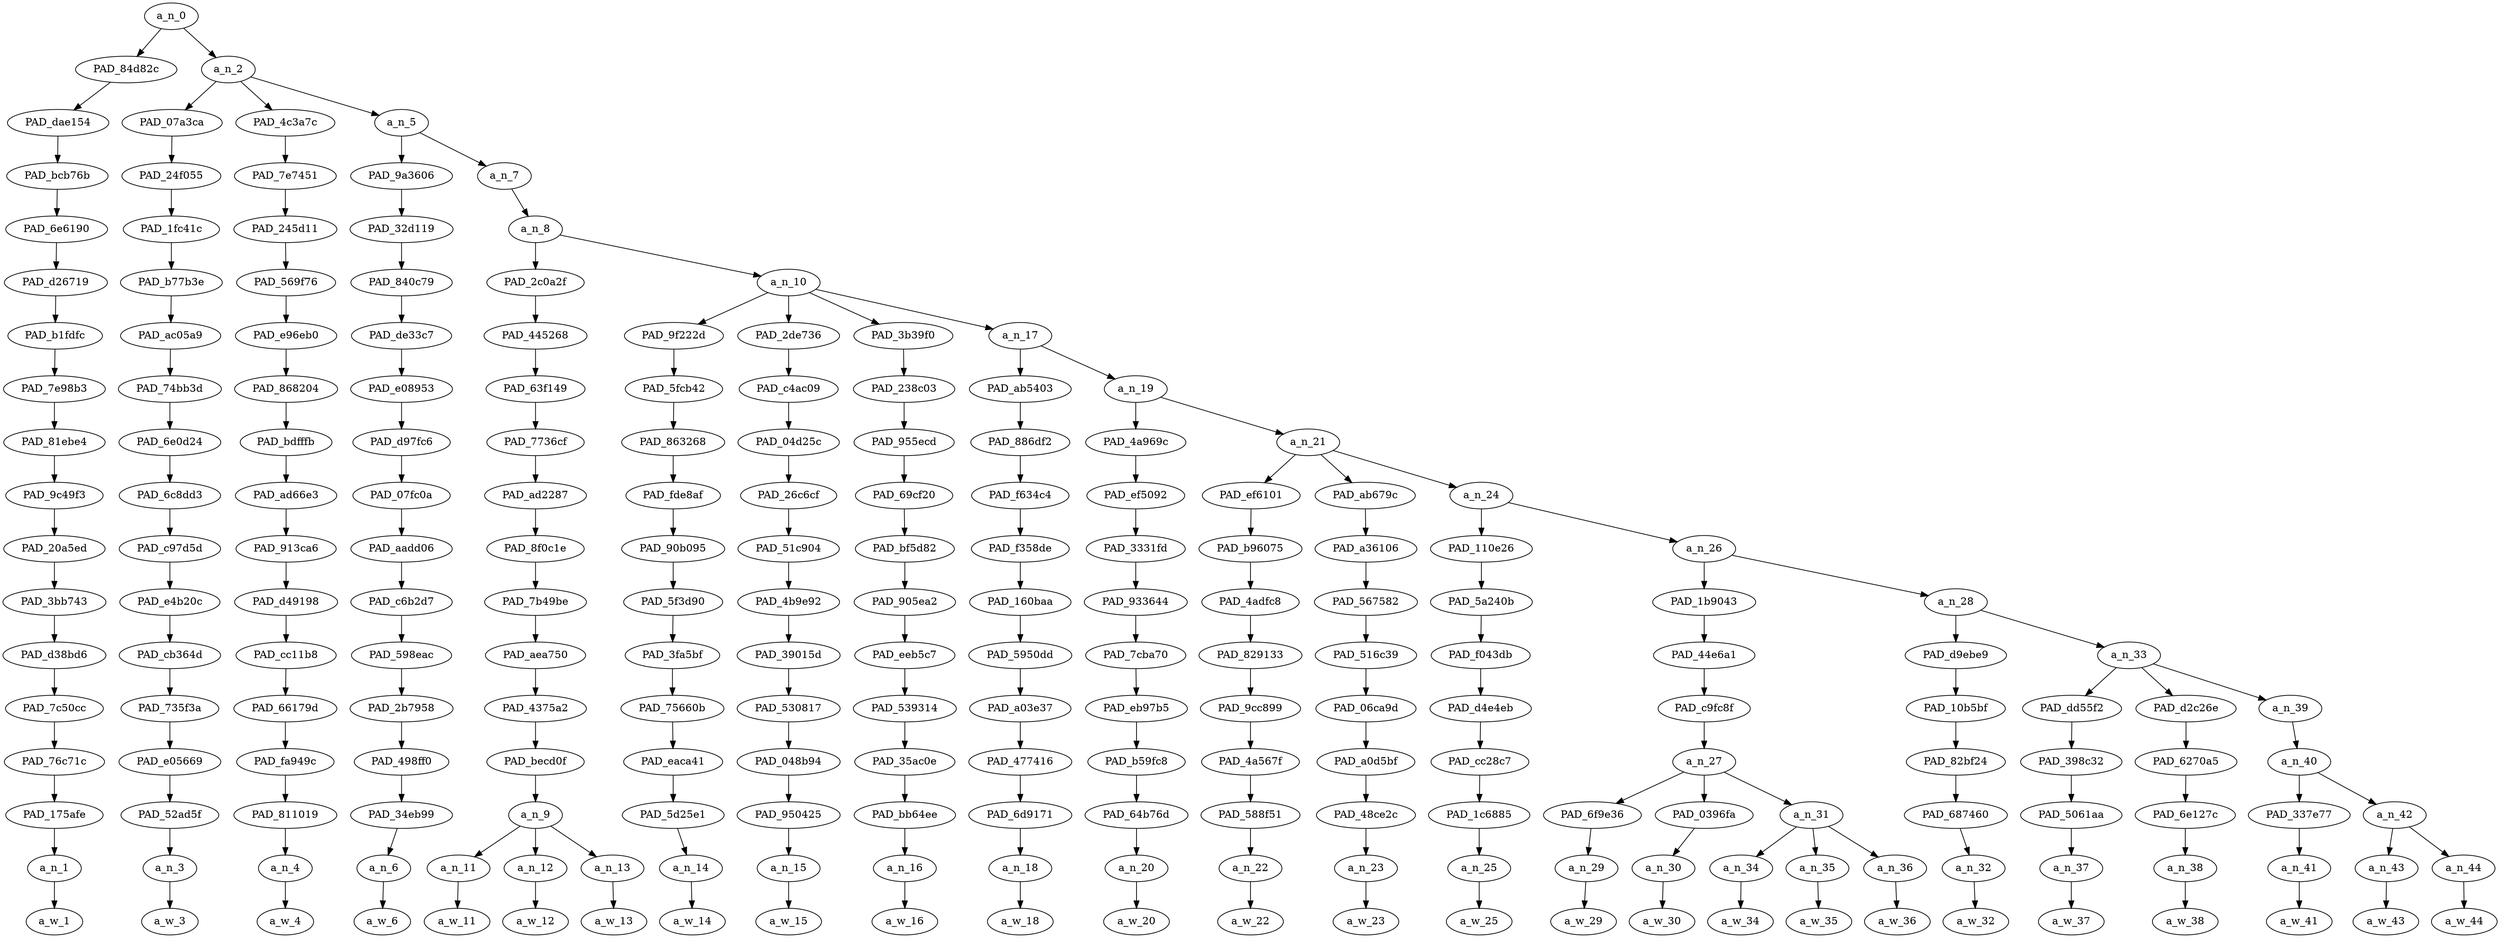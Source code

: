 strict digraph "" {
	a_n_0	[div_dir=1,
		index=0,
		level=17,
		pos="1.3249692563657407,17!",
		text_span="[0, 1, 2, 3, 4, 5, 6, 7, 8, 9, 10, 11, 12, 13, 14, 15, 16, 17, 18, 19, 20, 21, 22, 23, 24, 25]",
		value=1.00000000];
	PAD_84d82c	[div_dir=-1,
		index=0,
		level=16,
		pos="0.0,16!",
		text_span="[0]",
		value=0.04307182];
	a_n_0 -> PAD_84d82c;
	a_n_2	[div_dir=1,
		index=1,
		level=16,
		pos="2.6499385127314814,16!",
		text_span="[1, 2, 3, 4, 5, 6, 7, 8, 9, 10, 11, 12, 13, 14, 15, 16, 17, 18, 19, 20, 21, 22, 23, 24, 25]",
		value=0.95678660];
	a_n_0 -> a_n_2;
	PAD_dae154	[div_dir=-1,
		index=0,
		level=15,
		pos="0.0,15!",
		text_span="[0]",
		value=0.04307182];
	PAD_84d82c -> PAD_dae154;
	PAD_bcb76b	[div_dir=-1,
		index=0,
		level=14,
		pos="0.0,14!",
		text_span="[0]",
		value=0.04307182];
	PAD_dae154 -> PAD_bcb76b;
	PAD_6e6190	[div_dir=-1,
		index=0,
		level=13,
		pos="0.0,13!",
		text_span="[0]",
		value=0.04307182];
	PAD_bcb76b -> PAD_6e6190;
	PAD_d26719	[div_dir=-1,
		index=0,
		level=12,
		pos="0.0,12!",
		text_span="[0]",
		value=0.04307182];
	PAD_6e6190 -> PAD_d26719;
	PAD_b1fdfc	[div_dir=-1,
		index=0,
		level=11,
		pos="0.0,11!",
		text_span="[0]",
		value=0.04307182];
	PAD_d26719 -> PAD_b1fdfc;
	PAD_7e98b3	[div_dir=-1,
		index=0,
		level=10,
		pos="0.0,10!",
		text_span="[0]",
		value=0.04307182];
	PAD_b1fdfc -> PAD_7e98b3;
	PAD_81ebe4	[div_dir=-1,
		index=0,
		level=9,
		pos="0.0,9!",
		text_span="[0]",
		value=0.04307182];
	PAD_7e98b3 -> PAD_81ebe4;
	PAD_9c49f3	[div_dir=-1,
		index=0,
		level=8,
		pos="0.0,8!",
		text_span="[0]",
		value=0.04307182];
	PAD_81ebe4 -> PAD_9c49f3;
	PAD_20a5ed	[div_dir=-1,
		index=0,
		level=7,
		pos="0.0,7!",
		text_span="[0]",
		value=0.04307182];
	PAD_9c49f3 -> PAD_20a5ed;
	PAD_3bb743	[div_dir=-1,
		index=0,
		level=6,
		pos="0.0,6!",
		text_span="[0]",
		value=0.04307182];
	PAD_20a5ed -> PAD_3bb743;
	PAD_d38bd6	[div_dir=-1,
		index=0,
		level=5,
		pos="0.0,5!",
		text_span="[0]",
		value=0.04307182];
	PAD_3bb743 -> PAD_d38bd6;
	PAD_7c50cc	[div_dir=-1,
		index=0,
		level=4,
		pos="0.0,4!",
		text_span="[0]",
		value=0.04307182];
	PAD_d38bd6 -> PAD_7c50cc;
	PAD_76c71c	[div_dir=-1,
		index=0,
		level=3,
		pos="0.0,3!",
		text_span="[0]",
		value=0.04307182];
	PAD_7c50cc -> PAD_76c71c;
	PAD_175afe	[div_dir=-1,
		index=0,
		level=2,
		pos="0.0,2!",
		text_span="[0]",
		value=0.04307182];
	PAD_76c71c -> PAD_175afe;
	a_n_1	[div_dir=-1,
		index=0,
		level=1,
		pos="0.0,1!",
		text_span="[0]",
		value=0.04307182];
	PAD_175afe -> a_n_1;
	a_w_1	[div_dir=0,
		index=0,
		level=0,
		pos="0,0!",
		text_span="[0]",
		value=i];
	a_n_1 -> a_w_1;
	PAD_07a3ca	[div_dir=1,
		index=1,
		level=15,
		pos="1.0,15!",
		text_span="[1]",
		value=0.02435203];
	a_n_2 -> PAD_07a3ca;
	PAD_4c3a7c	[div_dir=1,
		index=2,
		level=15,
		pos="2.0,15!",
		text_span="[2]",
		value=0.02245366];
	a_n_2 -> PAD_4c3a7c;
	a_n_5	[div_dir=1,
		index=3,
		level=15,
		pos="4.949815538194445,15!",
		text_span="[3, 4, 5, 6, 7, 8, 9, 10, 11, 12, 13, 14, 15, 16, 17, 18, 19, 20, 21, 22, 23, 24, 25]",
		value=0.90975645];
	a_n_2 -> a_n_5;
	PAD_24f055	[div_dir=1,
		index=1,
		level=14,
		pos="1.0,14!",
		text_span="[1]",
		value=0.02435203];
	PAD_07a3ca -> PAD_24f055;
	PAD_1fc41c	[div_dir=1,
		index=1,
		level=13,
		pos="1.0,13!",
		text_span="[1]",
		value=0.02435203];
	PAD_24f055 -> PAD_1fc41c;
	PAD_b77b3e	[div_dir=1,
		index=1,
		level=12,
		pos="1.0,12!",
		text_span="[1]",
		value=0.02435203];
	PAD_1fc41c -> PAD_b77b3e;
	PAD_ac05a9	[div_dir=1,
		index=1,
		level=11,
		pos="1.0,11!",
		text_span="[1]",
		value=0.02435203];
	PAD_b77b3e -> PAD_ac05a9;
	PAD_74bb3d	[div_dir=1,
		index=1,
		level=10,
		pos="1.0,10!",
		text_span="[1]",
		value=0.02435203];
	PAD_ac05a9 -> PAD_74bb3d;
	PAD_6e0d24	[div_dir=1,
		index=1,
		level=9,
		pos="1.0,9!",
		text_span="[1]",
		value=0.02435203];
	PAD_74bb3d -> PAD_6e0d24;
	PAD_6c8dd3	[div_dir=1,
		index=1,
		level=8,
		pos="1.0,8!",
		text_span="[1]",
		value=0.02435203];
	PAD_6e0d24 -> PAD_6c8dd3;
	PAD_c97d5d	[div_dir=1,
		index=1,
		level=7,
		pos="1.0,7!",
		text_span="[1]",
		value=0.02435203];
	PAD_6c8dd3 -> PAD_c97d5d;
	PAD_e4b20c	[div_dir=1,
		index=1,
		level=6,
		pos="1.0,6!",
		text_span="[1]",
		value=0.02435203];
	PAD_c97d5d -> PAD_e4b20c;
	PAD_cb364d	[div_dir=1,
		index=1,
		level=5,
		pos="1.0,5!",
		text_span="[1]",
		value=0.02435203];
	PAD_e4b20c -> PAD_cb364d;
	PAD_735f3a	[div_dir=1,
		index=1,
		level=4,
		pos="1.0,4!",
		text_span="[1]",
		value=0.02435203];
	PAD_cb364d -> PAD_735f3a;
	PAD_e05669	[div_dir=1,
		index=1,
		level=3,
		pos="1.0,3!",
		text_span="[1]",
		value=0.02435203];
	PAD_735f3a -> PAD_e05669;
	PAD_52ad5f	[div_dir=1,
		index=1,
		level=2,
		pos="1.0,2!",
		text_span="[1]",
		value=0.02435203];
	PAD_e05669 -> PAD_52ad5f;
	a_n_3	[div_dir=1,
		index=1,
		level=1,
		pos="1.0,1!",
		text_span="[1]",
		value=0.02435203];
	PAD_52ad5f -> a_n_3;
	a_w_3	[div_dir=0,
		index=1,
		level=0,
		pos="1,0!",
		text_span="[1]",
		value=can];
	a_n_3 -> a_w_3;
	PAD_7e7451	[div_dir=1,
		index=2,
		level=14,
		pos="2.0,14!",
		text_span="[2]",
		value=0.02245366];
	PAD_4c3a7c -> PAD_7e7451;
	PAD_245d11	[div_dir=1,
		index=2,
		level=13,
		pos="2.0,13!",
		text_span="[2]",
		value=0.02245366];
	PAD_7e7451 -> PAD_245d11;
	PAD_569f76	[div_dir=1,
		index=2,
		level=12,
		pos="2.0,12!",
		text_span="[2]",
		value=0.02245366];
	PAD_245d11 -> PAD_569f76;
	PAD_e96eb0	[div_dir=1,
		index=2,
		level=11,
		pos="2.0,11!",
		text_span="[2]",
		value=0.02245366];
	PAD_569f76 -> PAD_e96eb0;
	PAD_868204	[div_dir=1,
		index=2,
		level=10,
		pos="2.0,10!",
		text_span="[2]",
		value=0.02245366];
	PAD_e96eb0 -> PAD_868204;
	PAD_bdfffb	[div_dir=1,
		index=2,
		level=9,
		pos="2.0,9!",
		text_span="[2]",
		value=0.02245366];
	PAD_868204 -> PAD_bdfffb;
	PAD_ad66e3	[div_dir=1,
		index=2,
		level=8,
		pos="2.0,8!",
		text_span="[2]",
		value=0.02245366];
	PAD_bdfffb -> PAD_ad66e3;
	PAD_913ca6	[div_dir=1,
		index=2,
		level=7,
		pos="2.0,7!",
		text_span="[2]",
		value=0.02245366];
	PAD_ad66e3 -> PAD_913ca6;
	PAD_d49198	[div_dir=1,
		index=2,
		level=6,
		pos="2.0,6!",
		text_span="[2]",
		value=0.02245366];
	PAD_913ca6 -> PAD_d49198;
	PAD_cc11b8	[div_dir=1,
		index=2,
		level=5,
		pos="2.0,5!",
		text_span="[2]",
		value=0.02245366];
	PAD_d49198 -> PAD_cc11b8;
	PAD_66179d	[div_dir=1,
		index=2,
		level=4,
		pos="2.0,4!",
		text_span="[2]",
		value=0.02245366];
	PAD_cc11b8 -> PAD_66179d;
	PAD_fa949c	[div_dir=1,
		index=2,
		level=3,
		pos="2.0,3!",
		text_span="[2]",
		value=0.02245366];
	PAD_66179d -> PAD_fa949c;
	PAD_811019	[div_dir=1,
		index=2,
		level=2,
		pos="2.0,2!",
		text_span="[2]",
		value=0.02245366];
	PAD_fa949c -> PAD_811019;
	a_n_4	[div_dir=1,
		index=2,
		level=1,
		pos="2.0,1!",
		text_span="[2]",
		value=0.02245366];
	PAD_811019 -> a_n_4;
	a_w_4	[div_dir=0,
		index=2,
		level=0,
		pos="2,0!",
		text_span="[2]",
		value=not];
	a_n_4 -> a_w_4;
	PAD_9a3606	[div_dir=-1,
		index=3,
		level=14,
		pos="3.0,14!",
		text_span="[3]",
		value=0.03245668];
	a_n_5 -> PAD_9a3606;
	a_n_7	[div_dir=1,
		index=4,
		level=14,
		pos="6.899631076388889,14!",
		text_span="[4, 5, 6, 7, 8, 9, 10, 11, 12, 13, 14, 15, 16, 17, 18, 19, 20, 21, 22, 23, 24, 25]",
		value=0.87707835];
	a_n_5 -> a_n_7;
	PAD_32d119	[div_dir=-1,
		index=3,
		level=13,
		pos="3.0,13!",
		text_span="[3]",
		value=0.03245668];
	PAD_9a3606 -> PAD_32d119;
	PAD_840c79	[div_dir=-1,
		index=3,
		level=12,
		pos="3.0,12!",
		text_span="[3]",
		value=0.03245668];
	PAD_32d119 -> PAD_840c79;
	PAD_de33c7	[div_dir=-1,
		index=3,
		level=11,
		pos="3.0,11!",
		text_span="[3]",
		value=0.03245668];
	PAD_840c79 -> PAD_de33c7;
	PAD_e08953	[div_dir=-1,
		index=3,
		level=10,
		pos="3.0,10!",
		text_span="[3]",
		value=0.03245668];
	PAD_de33c7 -> PAD_e08953;
	PAD_d97fc6	[div_dir=-1,
		index=3,
		level=9,
		pos="3.0,9!",
		text_span="[3]",
		value=0.03245668];
	PAD_e08953 -> PAD_d97fc6;
	PAD_07fc0a	[div_dir=-1,
		index=3,
		level=8,
		pos="3.0,8!",
		text_span="[3]",
		value=0.03245668];
	PAD_d97fc6 -> PAD_07fc0a;
	PAD_aadd06	[div_dir=-1,
		index=3,
		level=7,
		pos="3.0,7!",
		text_span="[3]",
		value=0.03245668];
	PAD_07fc0a -> PAD_aadd06;
	PAD_c6b2d7	[div_dir=-1,
		index=3,
		level=6,
		pos="3.0,6!",
		text_span="[3]",
		value=0.03245668];
	PAD_aadd06 -> PAD_c6b2d7;
	PAD_598eac	[div_dir=-1,
		index=3,
		level=5,
		pos="3.0,5!",
		text_span="[3]",
		value=0.03245668];
	PAD_c6b2d7 -> PAD_598eac;
	PAD_2b7958	[div_dir=-1,
		index=3,
		level=4,
		pos="3.0,4!",
		text_span="[3]",
		value=0.03245668];
	PAD_598eac -> PAD_2b7958;
	PAD_498ff0	[div_dir=-1,
		index=3,
		level=3,
		pos="3.0,3!",
		text_span="[3]",
		value=0.03245668];
	PAD_2b7958 -> PAD_498ff0;
	PAD_34eb99	[div_dir=-1,
		index=3,
		level=2,
		pos="3.0,2!",
		text_span="[3]",
		value=0.03245668];
	PAD_498ff0 -> PAD_34eb99;
	a_n_6	[div_dir=-1,
		index=3,
		level=1,
		pos="3.0,1!",
		text_span="[3]",
		value=0.03245668];
	PAD_34eb99 -> a_n_6;
	a_w_6	[div_dir=0,
		index=3,
		level=0,
		pos="3,0!",
		text_span="[3]",
		value=believe];
	a_n_6 -> a_w_6;
	a_n_8	[div_dir=1,
		index=4,
		level=13,
		pos="6.899631076388889,13!",
		text_span="[4, 5, 6, 7, 8, 9, 10, 11, 12, 13, 14, 15, 16, 17, 18, 19, 20, 21, 22, 23, 24, 25]",
		value=0.87684626];
	a_n_7 -> a_n_8;
	PAD_2c0a2f	[div_dir=1,
		index=4,
		level=12,
		pos="5.0,12!",
		text_span="[4, 5, 6]",
		value=0.22354091];
	a_n_8 -> PAD_2c0a2f;
	a_n_10	[div_dir=1,
		index=5,
		level=12,
		pos="8.799262152777779,12!",
		text_span="[7, 8, 9, 10, 11, 12, 13, 14, 15, 16, 17, 18, 19, 20, 21, 22, 23, 24, 25]",
		value=0.65307326];
	a_n_8 -> a_n_10;
	PAD_445268	[div_dir=1,
		index=4,
		level=11,
		pos="5.0,11!",
		text_span="[4, 5, 6]",
		value=0.22354091];
	PAD_2c0a2f -> PAD_445268;
	PAD_63f149	[div_dir=1,
		index=4,
		level=10,
		pos="5.0,10!",
		text_span="[4, 5, 6]",
		value=0.22354091];
	PAD_445268 -> PAD_63f149;
	PAD_7736cf	[div_dir=1,
		index=4,
		level=9,
		pos="5.0,9!",
		text_span="[4, 5, 6]",
		value=0.22354091];
	PAD_63f149 -> PAD_7736cf;
	PAD_ad2287	[div_dir=1,
		index=4,
		level=8,
		pos="5.0,8!",
		text_span="[4, 5, 6]",
		value=0.22354091];
	PAD_7736cf -> PAD_ad2287;
	PAD_8f0c1e	[div_dir=1,
		index=4,
		level=7,
		pos="5.0,7!",
		text_span="[4, 5, 6]",
		value=0.22354091];
	PAD_ad2287 -> PAD_8f0c1e;
	PAD_7b49be	[div_dir=1,
		index=4,
		level=6,
		pos="5.0,6!",
		text_span="[4, 5, 6]",
		value=0.22354091];
	PAD_8f0c1e -> PAD_7b49be;
	PAD_aea750	[div_dir=1,
		index=4,
		level=5,
		pos="5.0,5!",
		text_span="[4, 5, 6]",
		value=0.22354091];
	PAD_7b49be -> PAD_aea750;
	PAD_4375a2	[div_dir=1,
		index=4,
		level=4,
		pos="5.0,4!",
		text_span="[4, 5, 6]",
		value=0.22354091];
	PAD_aea750 -> PAD_4375a2;
	PAD_becd0f	[div_dir=1,
		index=4,
		level=3,
		pos="5.0,3!",
		text_span="[4, 5, 6]",
		value=0.22354091];
	PAD_4375a2 -> PAD_becd0f;
	a_n_9	[div_dir=1,
		index=4,
		level=2,
		pos="5.0,2!",
		text_span="[4, 5, 6]",
		value=0.22354091];
	PAD_becd0f -> a_n_9;
	a_n_11	[div_dir=1,
		index=4,
		level=1,
		pos="4.0,1!",
		text_span="[4]",
		value=0.04631436];
	a_n_9 -> a_n_11;
	a_n_12	[div_dir=1,
		index=5,
		level=1,
		pos="5.0,1!",
		text_span="[5]",
		value=0.11078124];
	a_n_9 -> a_n_12;
	a_n_13	[div_dir=-1,
		index=6,
		level=1,
		pos="6.0,1!",
		text_span="[6]",
		value=0.06628590];
	a_n_9 -> a_n_13;
	a_w_11	[div_dir=0,
		index=4,
		level=0,
		pos="4,0!",
		text_span="[4]",
		value=this];
	a_n_11 -> a_w_11;
	a_w_12	[div_dir=0,
		index=5,
		level=0,
		pos="5,0!",
		text_span="[5]",
		value=white];
	a_n_12 -> a_w_12;
	a_w_13	[div_dir=0,
		index=6,
		level=0,
		pos="6,0!",
		text_span="[6]",
		value=man];
	a_n_13 -> a_w_13;
	PAD_9f222d	[div_dir=1,
		index=5,
		level=11,
		pos="7.0,11!",
		text_span="[7]",
		value=0.03953074];
	a_n_10 -> PAD_9f222d;
	PAD_2de736	[div_dir=1,
		index=6,
		level=11,
		pos="8.0,11!",
		text_span="[8]",
		value=0.03627006];
	a_n_10 -> PAD_2de736;
	PAD_3b39f0	[div_dir=-1,
		index=7,
		level=11,
		pos="9.0,11!",
		text_span="[9]",
		value=0.08978819];
	a_n_10 -> PAD_3b39f0;
	a_n_17	[div_dir=1,
		index=8,
		level=11,
		pos="11.19704861111111,11!",
		text_span="[10, 11, 12, 13, 14, 15, 16, 17, 18, 19, 20, 21, 22, 23, 24, 25]",
		value=0.48729531];
	a_n_10 -> a_n_17;
	PAD_5fcb42	[div_dir=1,
		index=5,
		level=10,
		pos="7.0,10!",
		text_span="[7]",
		value=0.03953074];
	PAD_9f222d -> PAD_5fcb42;
	PAD_863268	[div_dir=1,
		index=5,
		level=9,
		pos="7.0,9!",
		text_span="[7]",
		value=0.03953074];
	PAD_5fcb42 -> PAD_863268;
	PAD_fde8af	[div_dir=1,
		index=5,
		level=8,
		pos="7.0,8!",
		text_span="[7]",
		value=0.03953074];
	PAD_863268 -> PAD_fde8af;
	PAD_90b095	[div_dir=1,
		index=5,
		level=7,
		pos="7.0,7!",
		text_span="[7]",
		value=0.03953074];
	PAD_fde8af -> PAD_90b095;
	PAD_5f3d90	[div_dir=1,
		index=5,
		level=6,
		pos="7.0,6!",
		text_span="[7]",
		value=0.03953074];
	PAD_90b095 -> PAD_5f3d90;
	PAD_3fa5bf	[div_dir=1,
		index=5,
		level=5,
		pos="7.0,5!",
		text_span="[7]",
		value=0.03953074];
	PAD_5f3d90 -> PAD_3fa5bf;
	PAD_75660b	[div_dir=1,
		index=5,
		level=4,
		pos="7.0,4!",
		text_span="[7]",
		value=0.03953074];
	PAD_3fa5bf -> PAD_75660b;
	PAD_eaca41	[div_dir=1,
		index=5,
		level=3,
		pos="7.0,3!",
		text_span="[7]",
		value=0.03953074];
	PAD_75660b -> PAD_eaca41;
	PAD_5d25e1	[div_dir=1,
		index=5,
		level=2,
		pos="7.0,2!",
		text_span="[7]",
		value=0.03953074];
	PAD_eaca41 -> PAD_5d25e1;
	a_n_14	[div_dir=1,
		index=7,
		level=1,
		pos="7.0,1!",
		text_span="[7]",
		value=0.03953074];
	PAD_5d25e1 -> a_n_14;
	a_w_14	[div_dir=0,
		index=7,
		level=0,
		pos="7,0!",
		text_span="[7]",
		value=called];
	a_n_14 -> a_w_14;
	PAD_c4ac09	[div_dir=1,
		index=6,
		level=10,
		pos="8.0,10!",
		text_span="[8]",
		value=0.03627006];
	PAD_2de736 -> PAD_c4ac09;
	PAD_04d25c	[div_dir=1,
		index=6,
		level=9,
		pos="8.0,9!",
		text_span="[8]",
		value=0.03627006];
	PAD_c4ac09 -> PAD_04d25c;
	PAD_26c6cf	[div_dir=1,
		index=6,
		level=8,
		pos="8.0,8!",
		text_span="[8]",
		value=0.03627006];
	PAD_04d25c -> PAD_26c6cf;
	PAD_51c904	[div_dir=1,
		index=6,
		level=7,
		pos="8.0,7!",
		text_span="[8]",
		value=0.03627006];
	PAD_26c6cf -> PAD_51c904;
	PAD_4b9e92	[div_dir=1,
		index=6,
		level=6,
		pos="8.0,6!",
		text_span="[8]",
		value=0.03627006];
	PAD_51c904 -> PAD_4b9e92;
	PAD_39015d	[div_dir=1,
		index=6,
		level=5,
		pos="8.0,5!",
		text_span="[8]",
		value=0.03627006];
	PAD_4b9e92 -> PAD_39015d;
	PAD_530817	[div_dir=1,
		index=6,
		level=4,
		pos="8.0,4!",
		text_span="[8]",
		value=0.03627006];
	PAD_39015d -> PAD_530817;
	PAD_048b94	[div_dir=1,
		index=6,
		level=3,
		pos="8.0,3!",
		text_span="[8]",
		value=0.03627006];
	PAD_530817 -> PAD_048b94;
	PAD_950425	[div_dir=1,
		index=6,
		level=2,
		pos="8.0,2!",
		text_span="[8]",
		value=0.03627006];
	PAD_048b94 -> PAD_950425;
	a_n_15	[div_dir=1,
		index=8,
		level=1,
		pos="8.0,1!",
		text_span="[8]",
		value=0.03627006];
	PAD_950425 -> a_n_15;
	a_w_15	[div_dir=0,
		index=8,
		level=0,
		pos="8,0!",
		text_span="[8]",
		value=me];
	a_n_15 -> a_w_15;
	PAD_238c03	[div_dir=-1,
		index=7,
		level=10,
		pos="9.0,10!",
		text_span="[9]",
		value=0.08978819];
	PAD_3b39f0 -> PAD_238c03;
	PAD_955ecd	[div_dir=-1,
		index=7,
		level=9,
		pos="9.0,9!",
		text_span="[9]",
		value=0.08978819];
	PAD_238c03 -> PAD_955ecd;
	PAD_69cf20	[div_dir=-1,
		index=7,
		level=8,
		pos="9.0,8!",
		text_span="[9]",
		value=0.08978819];
	PAD_955ecd -> PAD_69cf20;
	PAD_bf5d82	[div_dir=-1,
		index=7,
		level=7,
		pos="9.0,7!",
		text_span="[9]",
		value=0.08978819];
	PAD_69cf20 -> PAD_bf5d82;
	PAD_905ea2	[div_dir=-1,
		index=7,
		level=6,
		pos="9.0,6!",
		text_span="[9]",
		value=0.08978819];
	PAD_bf5d82 -> PAD_905ea2;
	PAD_eeb5c7	[div_dir=-1,
		index=7,
		level=5,
		pos="9.0,5!",
		text_span="[9]",
		value=0.08978819];
	PAD_905ea2 -> PAD_eeb5c7;
	PAD_539314	[div_dir=-1,
		index=7,
		level=4,
		pos="9.0,4!",
		text_span="[9]",
		value=0.08978819];
	PAD_eeb5c7 -> PAD_539314;
	PAD_35ac0e	[div_dir=-1,
		index=7,
		level=3,
		pos="9.0,3!",
		text_span="[9]",
		value=0.08978819];
	PAD_539314 -> PAD_35ac0e;
	PAD_bb64ee	[div_dir=-1,
		index=7,
		level=2,
		pos="9.0,2!",
		text_span="[9]",
		value=0.08978819];
	PAD_35ac0e -> PAD_bb64ee;
	a_n_16	[div_dir=-1,
		index=9,
		level=1,
		pos="9.0,1!",
		text_span="[9]",
		value=0.08978819];
	PAD_bb64ee -> a_n_16;
	a_w_16	[div_dir=0,
		index=9,
		level=0,
		pos="9,0!",
		text_span="[9]",
		value=discriminatory];
	a_n_16 -> a_w_16;
	PAD_ab5403	[div_dir=1,
		index=8,
		level=10,
		pos="10.0,10!",
		text_span="[10]",
		value=0.02487507];
	a_n_17 -> PAD_ab5403;
	a_n_19	[div_dir=1,
		index=9,
		level=10,
		pos="12.394097222222221,10!",
		text_span="[11, 12, 13, 14, 15, 16, 17, 18, 19, 20, 21, 22, 23, 24, 25]",
		value=0.46229486];
	a_n_17 -> a_n_19;
	PAD_886df2	[div_dir=1,
		index=8,
		level=9,
		pos="10.0,9!",
		text_span="[10]",
		value=0.02487507];
	PAD_ab5403 -> PAD_886df2;
	PAD_f634c4	[div_dir=1,
		index=8,
		level=8,
		pos="10.0,8!",
		text_span="[10]",
		value=0.02487507];
	PAD_886df2 -> PAD_f634c4;
	PAD_f358de	[div_dir=1,
		index=8,
		level=7,
		pos="10.0,7!",
		text_span="[10]",
		value=0.02487507];
	PAD_f634c4 -> PAD_f358de;
	PAD_160baa	[div_dir=1,
		index=8,
		level=6,
		pos="10.0,6!",
		text_span="[10]",
		value=0.02487507];
	PAD_f358de -> PAD_160baa;
	PAD_5950dd	[div_dir=1,
		index=8,
		level=5,
		pos="10.0,5!",
		text_span="[10]",
		value=0.02487507];
	PAD_160baa -> PAD_5950dd;
	PAD_a03e37	[div_dir=1,
		index=8,
		level=4,
		pos="10.0,4!",
		text_span="[10]",
		value=0.02487507];
	PAD_5950dd -> PAD_a03e37;
	PAD_477416	[div_dir=1,
		index=8,
		level=3,
		pos="10.0,3!",
		text_span="[10]",
		value=0.02487507];
	PAD_a03e37 -> PAD_477416;
	PAD_6d9171	[div_dir=1,
		index=8,
		level=2,
		pos="10.0,2!",
		text_span="[10]",
		value=0.02487507];
	PAD_477416 -> PAD_6d9171;
	a_n_18	[div_dir=1,
		index=10,
		level=1,
		pos="10.0,1!",
		text_span="[10]",
		value=0.02487507];
	PAD_6d9171 -> a_n_18;
	a_w_18	[div_dir=0,
		index=10,
		level=0,
		pos="10,0!",
		text_span="[10]",
		value=because];
	a_n_18 -> a_w_18;
	PAD_4a969c	[div_dir=-1,
		index=9,
		level=9,
		pos="11.0,9!",
		text_span="[11]",
		value=0.02065596];
	a_n_19 -> PAD_4a969c;
	a_n_21	[div_dir=1,
		index=10,
		level=9,
		pos="13.788194444444443,9!",
		text_span="[12, 13, 14, 15, 16, 17, 18, 19, 20, 21, 22, 23, 24, 25]",
		value=0.44153659];
	a_n_19 -> a_n_21;
	PAD_ef5092	[div_dir=-1,
		index=9,
		level=8,
		pos="11.0,8!",
		text_span="[11]",
		value=0.02065596];
	PAD_4a969c -> PAD_ef5092;
	PAD_3331fd	[div_dir=-1,
		index=9,
		level=7,
		pos="11.0,7!",
		text_span="[11]",
		value=0.02065596];
	PAD_ef5092 -> PAD_3331fd;
	PAD_933644	[div_dir=-1,
		index=9,
		level=6,
		pos="11.0,6!",
		text_span="[11]",
		value=0.02065596];
	PAD_3331fd -> PAD_933644;
	PAD_7cba70	[div_dir=-1,
		index=9,
		level=5,
		pos="11.0,5!",
		text_span="[11]",
		value=0.02065596];
	PAD_933644 -> PAD_7cba70;
	PAD_eb97b5	[div_dir=-1,
		index=9,
		level=4,
		pos="11.0,4!",
		text_span="[11]",
		value=0.02065596];
	PAD_7cba70 -> PAD_eb97b5;
	PAD_b59fc8	[div_dir=-1,
		index=9,
		level=3,
		pos="11.0,3!",
		text_span="[11]",
		value=0.02065596];
	PAD_eb97b5 -> PAD_b59fc8;
	PAD_64b76d	[div_dir=-1,
		index=9,
		level=2,
		pos="11.0,2!",
		text_span="[11]",
		value=0.02065596];
	PAD_b59fc8 -> PAD_64b76d;
	a_n_20	[div_dir=-1,
		index=11,
		level=1,
		pos="11.0,1!",
		text_span="[11]",
		value=0.02065596];
	PAD_64b76d -> a_n_20;
	a_w_20	[div_dir=0,
		index=11,
		level=0,
		pos="11,0!",
		text_span="[11]",
		value=i1];
	a_n_20 -> a_w_20;
	PAD_ef6101	[div_dir=1,
		index=10,
		level=8,
		pos="12.0,8!",
		text_span="[12]",
		value=0.01961636];
	a_n_21 -> PAD_ef6101;
	PAD_ab679c	[div_dir=1,
		index=11,
		level=8,
		pos="13.0,8!",
		text_span="[13]",
		value=0.01751860];
	a_n_21 -> PAD_ab679c;
	a_n_24	[div_dir=1,
		index=12,
		level=8,
		pos="16.364583333333332,8!",
		text_span="[14, 15, 16, 17, 18, 19, 20, 21, 22, 23, 24, 25]",
		value=0.40429209];
	a_n_21 -> a_n_24;
	PAD_b96075	[div_dir=1,
		index=10,
		level=7,
		pos="12.0,7!",
		text_span="[12]",
		value=0.01961636];
	PAD_ef6101 -> PAD_b96075;
	PAD_4adfc8	[div_dir=1,
		index=10,
		level=6,
		pos="12.0,6!",
		text_span="[12]",
		value=0.01961636];
	PAD_b96075 -> PAD_4adfc8;
	PAD_829133	[div_dir=1,
		index=10,
		level=5,
		pos="12.0,5!",
		text_span="[12]",
		value=0.01961636];
	PAD_4adfc8 -> PAD_829133;
	PAD_9cc899	[div_dir=1,
		index=10,
		level=4,
		pos="12.0,4!",
		text_span="[12]",
		value=0.01961636];
	PAD_829133 -> PAD_9cc899;
	PAD_4a567f	[div_dir=1,
		index=10,
		level=3,
		pos="12.0,3!",
		text_span="[12]",
		value=0.01961636];
	PAD_9cc899 -> PAD_4a567f;
	PAD_588f51	[div_dir=1,
		index=10,
		level=2,
		pos="12.0,2!",
		text_span="[12]",
		value=0.01961636];
	PAD_4a567f -> PAD_588f51;
	a_n_22	[div_dir=1,
		index=12,
		level=1,
		pos="12.0,1!",
		text_span="[12]",
		value=0.01961636];
	PAD_588f51 -> a_n_22;
	a_w_22	[div_dir=0,
		index=12,
		level=0,
		pos="12,0!",
		text_span="[12]",
		value=would];
	a_n_22 -> a_w_22;
	PAD_a36106	[div_dir=1,
		index=11,
		level=7,
		pos="13.0,7!",
		text_span="[13]",
		value=0.01751860];
	PAD_ab679c -> PAD_a36106;
	PAD_567582	[div_dir=1,
		index=11,
		level=6,
		pos="13.0,6!",
		text_span="[13]",
		value=0.01751860];
	PAD_a36106 -> PAD_567582;
	PAD_516c39	[div_dir=1,
		index=11,
		level=5,
		pos="13.0,5!",
		text_span="[13]",
		value=0.01751860];
	PAD_567582 -> PAD_516c39;
	PAD_06ca9d	[div_dir=1,
		index=11,
		level=4,
		pos="13.0,4!",
		text_span="[13]",
		value=0.01751860];
	PAD_516c39 -> PAD_06ca9d;
	PAD_a0d5bf	[div_dir=1,
		index=11,
		level=3,
		pos="13.0,3!",
		text_span="[13]",
		value=0.01751860];
	PAD_06ca9d -> PAD_a0d5bf;
	PAD_48ce2c	[div_dir=1,
		index=11,
		level=2,
		pos="13.0,2!",
		text_span="[13]",
		value=0.01751860];
	PAD_a0d5bf -> PAD_48ce2c;
	a_n_23	[div_dir=1,
		index=13,
		level=1,
		pos="13.0,1!",
		text_span="[13]",
		value=0.01751860];
	PAD_48ce2c -> a_n_23;
	a_w_23	[div_dir=0,
		index=13,
		level=0,
		pos="13,0!",
		text_span="[13]",
		value=not1];
	a_n_23 -> a_w_23;
	PAD_110e26	[div_dir=1,
		index=12,
		level=7,
		pos="14.0,7!",
		text_span="[14]",
		value=0.01957151];
	a_n_24 -> PAD_110e26;
	a_n_26	[div_dir=1,
		index=13,
		level=7,
		pos="18.729166666666664,7!",
		text_span="[15, 16, 17, 18, 19, 20, 21, 22, 23, 24, 25]",
		value=0.38463054];
	a_n_24 -> a_n_26;
	PAD_5a240b	[div_dir=1,
		index=12,
		level=6,
		pos="14.0,6!",
		text_span="[14]",
		value=0.01957151];
	PAD_110e26 -> PAD_5a240b;
	PAD_f043db	[div_dir=1,
		index=12,
		level=5,
		pos="14.0,5!",
		text_span="[14]",
		value=0.01957151];
	PAD_5a240b -> PAD_f043db;
	PAD_d4e4eb	[div_dir=1,
		index=12,
		level=4,
		pos="14.0,4!",
		text_span="[14]",
		value=0.01957151];
	PAD_f043db -> PAD_d4e4eb;
	PAD_cc28c7	[div_dir=1,
		index=12,
		level=3,
		pos="14.0,3!",
		text_span="[14]",
		value=0.01957151];
	PAD_d4e4eb -> PAD_cc28c7;
	PAD_1c6885	[div_dir=1,
		index=12,
		level=2,
		pos="14.0,2!",
		text_span="[14]",
		value=0.01957151];
	PAD_cc28c7 -> PAD_1c6885;
	a_n_25	[div_dir=1,
		index=14,
		level=1,
		pos="14.0,1!",
		text_span="[14]",
		value=0.01957151];
	PAD_1c6885 -> a_n_25;
	a_w_25	[div_dir=0,
		index=14,
		level=0,
		pos="14,0!",
		text_span="[14]",
		value=let];
	a_n_25 -> a_w_25;
	PAD_1b9043	[div_dir=1,
		index=13,
		level=6,
		pos="16.333333333333332,6!",
		text_span="[15, 16, 17, 18, 19]",
		value=0.14655529];
	a_n_26 -> PAD_1b9043;
	a_n_28	[div_dir=-1,
		index=14,
		level=6,
		pos="21.125,6!",
		text_span="[20, 21, 22, 23, 24, 25]",
		value=0.23799404];
	a_n_26 -> a_n_28;
	PAD_44e6a1	[div_dir=1,
		index=13,
		level=5,
		pos="16.333333333333332,5!",
		text_span="[15, 16, 17, 18, 19]",
		value=0.14655529];
	PAD_1b9043 -> PAD_44e6a1;
	PAD_c9fc8f	[div_dir=1,
		index=13,
		level=4,
		pos="16.333333333333332,4!",
		text_span="[15, 16, 17, 18, 19]",
		value=0.14655529];
	PAD_44e6a1 -> PAD_c9fc8f;
	a_n_27	[div_dir=1,
		index=13,
		level=3,
		pos="16.333333333333332,3!",
		text_span="[15, 16, 17, 18, 19]",
		value=0.14655529];
	PAD_c9fc8f -> a_n_27;
	PAD_6f9e36	[div_dir=1,
		index=13,
		level=2,
		pos="15.0,2!",
		text_span="[15]",
		value=0.02283512];
	a_n_27 -> PAD_6f9e36;
	PAD_0396fa	[div_dir=1,
		index=14,
		level=2,
		pos="16.0,2!",
		text_span="[16]",
		value=0.02167408];
	a_n_27 -> PAD_0396fa;
	a_n_31	[div_dir=1,
		index=15,
		level=2,
		pos="18.0,2!",
		text_span="[17, 18, 19]",
		value=0.10184987];
	a_n_27 -> a_n_31;
	a_n_29	[div_dir=1,
		index=15,
		level=1,
		pos="15.0,1!",
		text_span="[15]",
		value=0.02283512];
	PAD_6f9e36 -> a_n_29;
	a_w_29	[div_dir=0,
		index=15,
		level=0,
		pos="15,0!",
		text_span="[15]",
		value=him];
	a_n_29 -> a_w_29;
	a_n_30	[div_dir=1,
		index=16,
		level=1,
		pos="16.0,1!",
		text_span="[16]",
		value=0.02167408];
	PAD_0396fa -> a_n_30;
	a_w_30	[div_dir=0,
		index=16,
		level=0,
		pos="16,0!",
		text_span="[16]",
		value=and];
	a_n_30 -> a_w_30;
	a_n_34	[div_dir=-1,
		index=17,
		level=1,
		pos="17.0,1!",
		text_span="[17]",
		value=0.02447791];
	a_n_31 -> a_n_34;
	a_n_35	[div_dir=1,
		index=18,
		level=1,
		pos="18.0,1!",
		text_span="[18]",
		value=0.03620009];
	a_n_31 -> a_n_35;
	a_n_36	[div_dir=1,
		index=19,
		level=1,
		pos="19.0,1!",
		text_span="[19]",
		value=0.04102035];
	a_n_31 -> a_n_36;
	a_w_34	[div_dir=0,
		index=17,
		level=0,
		pos="17,0!",
		text_span="[17]",
		value=his];
	a_n_34 -> a_w_34;
	a_w_35	[div_dir=0,
		index=18,
		level=0,
		pos="18,0!",
		text_span="[18]",
		value=entitled];
	a_n_35 -> a_w_35;
	a_w_36	[div_dir=0,
		index=19,
		level=0,
		pos="19,0!",
		text_span="[19]",
		value=family];
	a_n_36 -> a_w_36;
	PAD_d9ebe9	[div_dir=1,
		index=14,
		level=5,
		pos="20.0,5!",
		text_span="[20]",
		value=0.04088251];
	a_n_28 -> PAD_d9ebe9;
	a_n_33	[div_dir=-1,
		index=15,
		level=5,
		pos="22.25,5!",
		text_span="[21, 22, 23, 24, 25]",
		value=0.19705665];
	a_n_28 -> a_n_33;
	PAD_10b5bf	[div_dir=1,
		index=14,
		level=4,
		pos="20.0,4!",
		text_span="[20]",
		value=0.04088251];
	PAD_d9ebe9 -> PAD_10b5bf;
	PAD_82bf24	[div_dir=1,
		index=14,
		level=3,
		pos="20.0,3!",
		text_span="[20]",
		value=0.04088251];
	PAD_10b5bf -> PAD_82bf24;
	PAD_687460	[div_dir=1,
		index=16,
		level=2,
		pos="20.0,2!",
		text_span="[20]",
		value=0.04088251];
	PAD_82bf24 -> PAD_687460;
	a_n_32	[div_dir=1,
		index=20,
		level=1,
		pos="20.0,1!",
		text_span="[20]",
		value=0.04088251];
	PAD_687460 -> a_n_32;
	a_w_32	[div_dir=0,
		index=20,
		level=0,
		pos="20,0!",
		text_span="[20]",
		value=board];
	a_n_32 -> a_w_32;
	PAD_dd55f2	[div_dir=-1,
		index=15,
		level=4,
		pos="21.0,4!",
		text_span="[21]",
		value=0.03011186];
	a_n_33 -> PAD_dd55f2;
	PAD_d2c26e	[div_dir=1,
		index=16,
		level=4,
		pos="22.0,4!",
		text_span="[22]",
		value=0.07216949];
	a_n_33 -> PAD_d2c26e;
	a_n_39	[div_dir=-1,
		index=17,
		level=4,
		pos="23.75,4!",
		text_span="[23, 24, 25]",
		value=0.09470386];
	a_n_33 -> a_n_39;
	PAD_398c32	[div_dir=-1,
		index=15,
		level=3,
		pos="21.0,3!",
		text_span="[21]",
		value=0.03011186];
	PAD_dd55f2 -> PAD_398c32;
	PAD_5061aa	[div_dir=-1,
		index=17,
		level=2,
		pos="21.0,2!",
		text_span="[21]",
		value=0.03011186];
	PAD_398c32 -> PAD_5061aa;
	a_n_37	[div_dir=-1,
		index=21,
		level=1,
		pos="21.0,1!",
		text_span="[21]",
		value=0.03011186];
	PAD_5061aa -> a_n_37;
	a_w_37	[div_dir=0,
		index=21,
		level=0,
		pos="21,0!",
		text_span="[21]",
		value=first];
	a_n_37 -> a_w_37;
	PAD_6270a5	[div_dir=1,
		index=16,
		level=3,
		pos="22.0,3!",
		text_span="[22]",
		value=0.07216949];
	PAD_d2c26e -> PAD_6270a5;
	PAD_6e127c	[div_dir=1,
		index=18,
		level=2,
		pos="22.0,2!",
		text_span="[22]",
		value=0.07216949];
	PAD_6270a5 -> PAD_6e127c;
	a_n_38	[div_dir=1,
		index=22,
		level=1,
		pos="22.0,1!",
		text_span="[22]",
		value=0.07216949];
	PAD_6e127c -> a_n_38;
	a_w_38	[div_dir=0,
		index=22,
		level=0,
		pos="22,0!",
		text_span="[22]",
		value=lol];
	a_n_38 -> a_w_38;
	a_n_40	[div_dir=-1,
		index=17,
		level=3,
		pos="23.75,3!",
		text_span="[23, 24, 25]",
		value=0.09456614];
	a_n_39 -> a_n_40;
	PAD_337e77	[div_dir=-1,
		index=19,
		level=2,
		pos="23.0,2!",
		text_span="[23]",
		value=0.02667993];
	a_n_40 -> PAD_337e77;
	a_n_42	[div_dir=-1,
		index=20,
		level=2,
		pos="24.5,2!",
		text_span="[24, 25]",
		value=0.06774849];
	a_n_40 -> a_n_42;
	a_n_41	[div_dir=-1,
		index=23,
		level=1,
		pos="23.0,1!",
		text_span="[23]",
		value=0.02667993];
	PAD_337e77 -> a_n_41;
	a_w_41	[div_dir=0,
		index=23,
		level=0,
		pos="23,0!",
		text_span="[23]",
		value=i2];
	a_n_41 -> a_w_41;
	a_n_43	[div_dir=1,
		index=24,
		level=1,
		pos="24.0,1!",
		text_span="[24]",
		value=0.02747570];
	a_n_42 -> a_n_43;
	a_n_44	[div_dir=-1,
		index=25,
		level=1,
		pos="25.0,1!",
		text_span="[25]",
		value=0.04018385];
	a_n_42 -> a_n_44;
	a_w_43	[div_dir=0,
		index=24,
		level=0,
		pos="24,0!",
		text_span="[24]",
		value=can1];
	a_n_43 -> a_w_43;
	a_w_44	[div_dir=0,
		index=25,
		level=0,
		pos="25,0!",
		text_span="[25]",
		value=not2];
	a_n_44 -> a_w_44;
}
